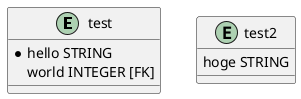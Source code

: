 @startuml test
entity "test" {
	* hello STRING
	world INTEGER [FK]
}
entity "test2" {
	hoge STRING
}
@enduml